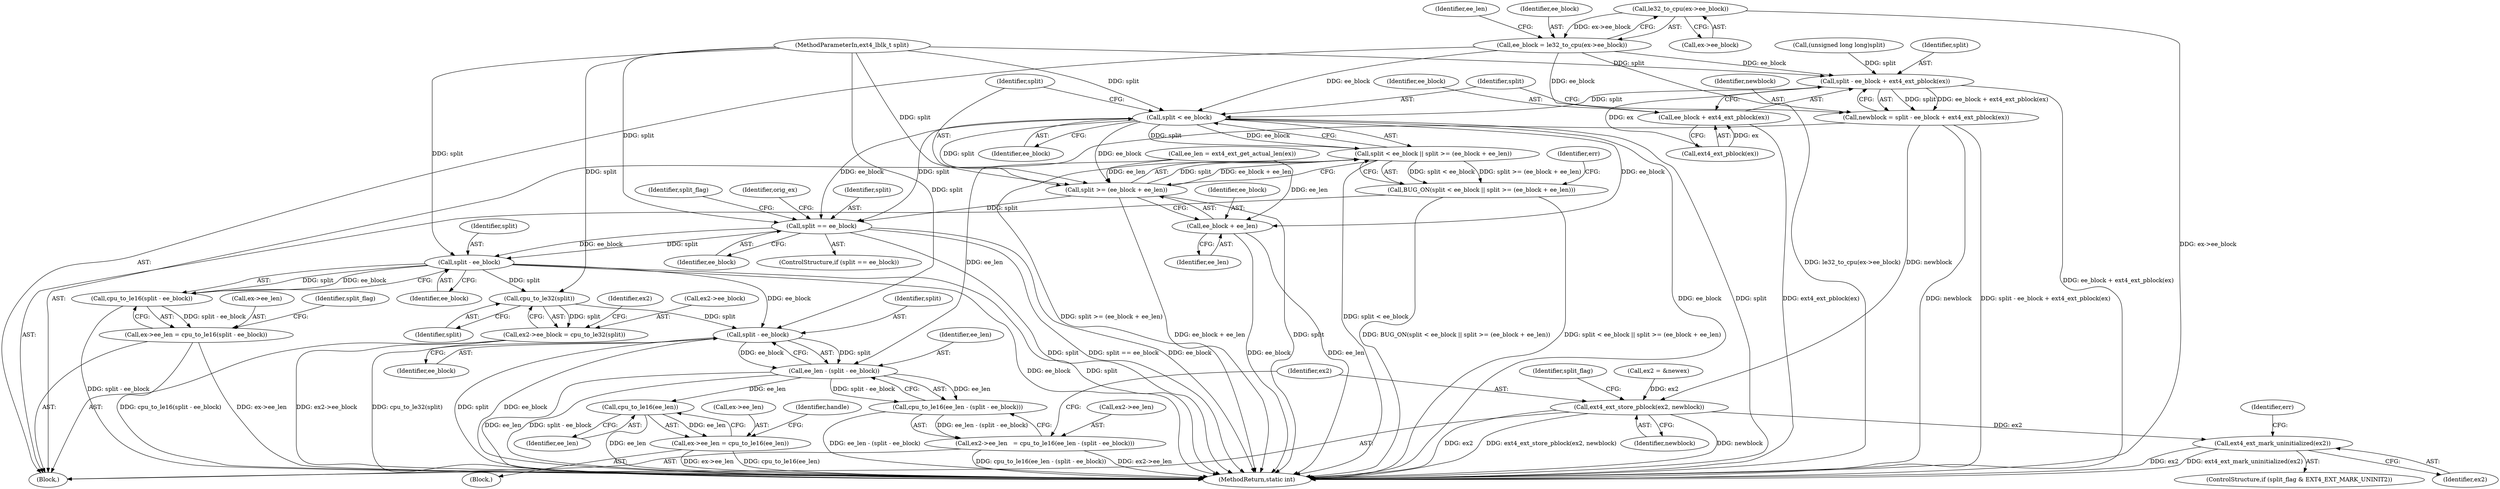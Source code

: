 digraph "0_linux_dee1f973ca341c266229faa5a1a5bb268bed3531_2@pointer" {
"1000151" [label="(Call,le32_to_cpu(ex->ee_block))"];
"1000149" [label="(Call,ee_block = le32_to_cpu(ex->ee_block))"];
"1000161" [label="(Call,split - ee_block + ext4_ext_pblock(ex))"];
"1000159" [label="(Call,newblock = split - ee_block + ext4_ext_pblock(ex))"];
"1000274" [label="(Call,ext4_ext_store_pblock(ex2, newblock))"];
"1000281" [label="(Call,ext4_ext_mark_uninitialized(ex2))"];
"1000169" [label="(Call,split < ee_block)"];
"1000168" [label="(Call,split < ee_block || split >= (ee_block + ee_len))"];
"1000167" [label="(Call,BUG_ON(split < ee_block || split >= (ee_block + ee_len)))"];
"1000172" [label="(Call,split >= (ee_block + ee_len))"];
"1000189" [label="(Call,split == ee_block)"];
"1000234" [label="(Call,split - ee_block)"];
"1000233" [label="(Call,cpu_to_le16(split - ee_block))"];
"1000229" [label="(Call,ex->ee_len = cpu_to_le16(split - ee_block))"];
"1000262" [label="(Call,cpu_to_le32(split))"];
"1000258" [label="(Call,ex2->ee_block = cpu_to_le32(split))"];
"1000271" [label="(Call,split - ee_block)"];
"1000269" [label="(Call,ee_len - (split - ee_block))"];
"1000268" [label="(Call,cpu_to_le16(ee_len - (split - ee_block)))"];
"1000264" [label="(Call,ex2->ee_len   = cpu_to_le16(ee_len - (split - ee_block)))"];
"1000315" [label="(Call,cpu_to_le16(ee_len))"];
"1000311" [label="(Call,ex->ee_len = cpu_to_le16(ee_len))"];
"1000174" [label="(Call,ee_block + ee_len)"];
"1000163" [label="(Call,ee_block + ext4_ext_pblock(ex))"];
"1000258" [label="(Call,ex2->ee_block = cpu_to_le32(split))"];
"1000282" [label="(Identifier,ex2)"];
"1000262" [label="(Call,cpu_to_le32(split))"];
"1000270" [label="(Identifier,ee_len)"];
"1000236" [label="(Identifier,ee_block)"];
"1000276" [label="(Identifier,newblock)"];
"1000233" [label="(Call,cpu_to_le16(split - ee_block))"];
"1000159" [label="(Call,newblock = split - ee_block + ext4_ext_pblock(ex))"];
"1000172" [label="(Call,split >= (ee_block + ee_len))"];
"1000155" [label="(Call,ee_len = ext4_ext_get_actual_len(ex))"];
"1000167" [label="(Call,BUG_ON(split < ee_block || split >= (ee_block + ee_len)))"];
"1000170" [label="(Identifier,split)"];
"1000271" [label="(Call,split - ee_block)"];
"1000190" [label="(Identifier,split)"];
"1000273" [label="(Identifier,ee_block)"];
"1000265" [label="(Call,ex2->ee_len)"];
"1000311" [label="(Call,ex->ee_len = cpu_to_le16(ee_len))"];
"1000312" [label="(Call,ex->ee_len)"];
"1000189" [label="(Call,split == ee_block)"];
"1000315" [label="(Call,cpu_to_le16(ee_len))"];
"1000279" [label="(Identifier,split_flag)"];
"1000171" [label="(Identifier,ee_block)"];
"1000169" [label="(Call,split < ee_block)"];
"1000174" [label="(Call,ee_block + ee_len)"];
"1000318" [label="(Identifier,handle)"];
"1000188" [label="(ControlStructure,if (split == ee_block))"];
"1000151" [label="(Call,le32_to_cpu(ex->ee_block))"];
"1000230" [label="(Call,ex->ee_len)"];
"1000152" [label="(Call,ex->ee_block)"];
"1000168" [label="(Call,split < ee_block || split >= (ee_block + ee_len))"];
"1000269" [label="(Call,ee_len - (split - ee_block))"];
"1000268" [label="(Call,cpu_to_le16(ee_len - (split - ee_block)))"];
"1000275" [label="(Identifier,ex2)"];
"1000132" [label="(Call,(unsigned long long)split)"];
"1000156" [label="(Identifier,ee_len)"];
"1000263" [label="(Identifier,split)"];
"1000149" [label="(Call,ee_block = le32_to_cpu(ex->ee_block))"];
"1000316" [label="(Identifier,ee_len)"];
"1000176" [label="(Identifier,ee_len)"];
"1000163" [label="(Call,ee_block + ext4_ext_pblock(ex))"];
"1000266" [label="(Identifier,ex2)"];
"1000272" [label="(Identifier,split)"];
"1000235" [label="(Identifier,split)"];
"1000175" [label="(Identifier,ee_block)"];
"1000164" [label="(Identifier,ee_block)"];
"1000160" [label="(Identifier,newblock)"];
"1000173" [label="(Identifier,split)"];
"1000259" [label="(Call,ex2->ee_block)"];
"1000254" [label="(Call,ex2 = &newex)"];
"1000165" [label="(Call,ext4_ext_pblock(ex))"];
"1000277" [label="(ControlStructure,if (split_flag & EXT4_EXT_MARK_UNINIT2))"];
"1000359" [label="(MethodReturn,static int)"];
"1000162" [label="(Identifier,split)"];
"1000281" [label="(Call,ext4_ext_mark_uninitialized(ex2))"];
"1000225" [label="(Identifier,orig_ex)"];
"1000284" [label="(Identifier,err)"];
"1000191" [label="(Identifier,ee_block)"];
"1000234" [label="(Call,split - ee_block)"];
"1000178" [label="(Identifier,err)"];
"1000301" [label="(Block,)"];
"1000111" [label="(Block,)"];
"1000150" [label="(Identifier,ee_block)"];
"1000195" [label="(Identifier,split_flag)"];
"1000229" [label="(Call,ex->ee_len = cpu_to_le16(split - ee_block))"];
"1000239" [label="(Identifier,split_flag)"];
"1000108" [label="(MethodParameterIn,ext4_lblk_t split)"];
"1000264" [label="(Call,ex2->ee_len   = cpu_to_le16(ee_len - (split - ee_block)))"];
"1000161" [label="(Call,split - ee_block + ext4_ext_pblock(ex))"];
"1000274" [label="(Call,ext4_ext_store_pblock(ex2, newblock))"];
"1000151" -> "1000149"  [label="AST: "];
"1000151" -> "1000152"  [label="CFG: "];
"1000152" -> "1000151"  [label="AST: "];
"1000149" -> "1000151"  [label="CFG: "];
"1000151" -> "1000359"  [label="DDG: ex->ee_block"];
"1000151" -> "1000149"  [label="DDG: ex->ee_block"];
"1000149" -> "1000111"  [label="AST: "];
"1000150" -> "1000149"  [label="AST: "];
"1000156" -> "1000149"  [label="CFG: "];
"1000149" -> "1000359"  [label="DDG: le32_to_cpu(ex->ee_block)"];
"1000149" -> "1000161"  [label="DDG: ee_block"];
"1000149" -> "1000163"  [label="DDG: ee_block"];
"1000149" -> "1000169"  [label="DDG: ee_block"];
"1000161" -> "1000159"  [label="AST: "];
"1000161" -> "1000163"  [label="CFG: "];
"1000162" -> "1000161"  [label="AST: "];
"1000163" -> "1000161"  [label="AST: "];
"1000159" -> "1000161"  [label="CFG: "];
"1000161" -> "1000359"  [label="DDG: ee_block + ext4_ext_pblock(ex)"];
"1000161" -> "1000159"  [label="DDG: split"];
"1000161" -> "1000159"  [label="DDG: ee_block + ext4_ext_pblock(ex)"];
"1000132" -> "1000161"  [label="DDG: split"];
"1000108" -> "1000161"  [label="DDG: split"];
"1000165" -> "1000161"  [label="DDG: ex"];
"1000161" -> "1000169"  [label="DDG: split"];
"1000159" -> "1000111"  [label="AST: "];
"1000160" -> "1000159"  [label="AST: "];
"1000170" -> "1000159"  [label="CFG: "];
"1000159" -> "1000359"  [label="DDG: newblock"];
"1000159" -> "1000359"  [label="DDG: split - ee_block + ext4_ext_pblock(ex)"];
"1000159" -> "1000274"  [label="DDG: newblock"];
"1000274" -> "1000111"  [label="AST: "];
"1000274" -> "1000276"  [label="CFG: "];
"1000275" -> "1000274"  [label="AST: "];
"1000276" -> "1000274"  [label="AST: "];
"1000279" -> "1000274"  [label="CFG: "];
"1000274" -> "1000359"  [label="DDG: ex2"];
"1000274" -> "1000359"  [label="DDG: ext4_ext_store_pblock(ex2, newblock)"];
"1000274" -> "1000359"  [label="DDG: newblock"];
"1000254" -> "1000274"  [label="DDG: ex2"];
"1000274" -> "1000281"  [label="DDG: ex2"];
"1000281" -> "1000277"  [label="AST: "];
"1000281" -> "1000282"  [label="CFG: "];
"1000282" -> "1000281"  [label="AST: "];
"1000284" -> "1000281"  [label="CFG: "];
"1000281" -> "1000359"  [label="DDG: ex2"];
"1000281" -> "1000359"  [label="DDG: ext4_ext_mark_uninitialized(ex2)"];
"1000169" -> "1000168"  [label="AST: "];
"1000169" -> "1000171"  [label="CFG: "];
"1000170" -> "1000169"  [label="AST: "];
"1000171" -> "1000169"  [label="AST: "];
"1000173" -> "1000169"  [label="CFG: "];
"1000168" -> "1000169"  [label="CFG: "];
"1000169" -> "1000359"  [label="DDG: ee_block"];
"1000169" -> "1000359"  [label="DDG: split"];
"1000169" -> "1000168"  [label="DDG: split"];
"1000169" -> "1000168"  [label="DDG: ee_block"];
"1000108" -> "1000169"  [label="DDG: split"];
"1000169" -> "1000172"  [label="DDG: split"];
"1000169" -> "1000172"  [label="DDG: ee_block"];
"1000169" -> "1000174"  [label="DDG: ee_block"];
"1000169" -> "1000189"  [label="DDG: split"];
"1000169" -> "1000189"  [label="DDG: ee_block"];
"1000168" -> "1000167"  [label="AST: "];
"1000168" -> "1000172"  [label="CFG: "];
"1000172" -> "1000168"  [label="AST: "];
"1000167" -> "1000168"  [label="CFG: "];
"1000168" -> "1000359"  [label="DDG: split >= (ee_block + ee_len)"];
"1000168" -> "1000359"  [label="DDG: split < ee_block"];
"1000168" -> "1000167"  [label="DDG: split < ee_block"];
"1000168" -> "1000167"  [label="DDG: split >= (ee_block + ee_len)"];
"1000172" -> "1000168"  [label="DDG: split"];
"1000172" -> "1000168"  [label="DDG: ee_block + ee_len"];
"1000167" -> "1000111"  [label="AST: "];
"1000178" -> "1000167"  [label="CFG: "];
"1000167" -> "1000359"  [label="DDG: split < ee_block || split >= (ee_block + ee_len)"];
"1000167" -> "1000359"  [label="DDG: BUG_ON(split < ee_block || split >= (ee_block + ee_len))"];
"1000172" -> "1000174"  [label="CFG: "];
"1000173" -> "1000172"  [label="AST: "];
"1000174" -> "1000172"  [label="AST: "];
"1000172" -> "1000359"  [label="DDG: split"];
"1000172" -> "1000359"  [label="DDG: ee_block + ee_len"];
"1000108" -> "1000172"  [label="DDG: split"];
"1000155" -> "1000172"  [label="DDG: ee_len"];
"1000172" -> "1000189"  [label="DDG: split"];
"1000189" -> "1000188"  [label="AST: "];
"1000189" -> "1000191"  [label="CFG: "];
"1000190" -> "1000189"  [label="AST: "];
"1000191" -> "1000189"  [label="AST: "];
"1000195" -> "1000189"  [label="CFG: "];
"1000225" -> "1000189"  [label="CFG: "];
"1000189" -> "1000359"  [label="DDG: split"];
"1000189" -> "1000359"  [label="DDG: split == ee_block"];
"1000189" -> "1000359"  [label="DDG: ee_block"];
"1000108" -> "1000189"  [label="DDG: split"];
"1000189" -> "1000234"  [label="DDG: split"];
"1000189" -> "1000234"  [label="DDG: ee_block"];
"1000234" -> "1000233"  [label="AST: "];
"1000234" -> "1000236"  [label="CFG: "];
"1000235" -> "1000234"  [label="AST: "];
"1000236" -> "1000234"  [label="AST: "];
"1000233" -> "1000234"  [label="CFG: "];
"1000234" -> "1000359"  [label="DDG: ee_block"];
"1000234" -> "1000359"  [label="DDG: split"];
"1000234" -> "1000233"  [label="DDG: split"];
"1000234" -> "1000233"  [label="DDG: ee_block"];
"1000108" -> "1000234"  [label="DDG: split"];
"1000234" -> "1000262"  [label="DDG: split"];
"1000234" -> "1000271"  [label="DDG: ee_block"];
"1000233" -> "1000229"  [label="AST: "];
"1000229" -> "1000233"  [label="CFG: "];
"1000233" -> "1000359"  [label="DDG: split - ee_block"];
"1000233" -> "1000229"  [label="DDG: split - ee_block"];
"1000229" -> "1000111"  [label="AST: "];
"1000230" -> "1000229"  [label="AST: "];
"1000239" -> "1000229"  [label="CFG: "];
"1000229" -> "1000359"  [label="DDG: cpu_to_le16(split - ee_block)"];
"1000229" -> "1000359"  [label="DDG: ex->ee_len"];
"1000262" -> "1000258"  [label="AST: "];
"1000262" -> "1000263"  [label="CFG: "];
"1000263" -> "1000262"  [label="AST: "];
"1000258" -> "1000262"  [label="CFG: "];
"1000262" -> "1000258"  [label="DDG: split"];
"1000108" -> "1000262"  [label="DDG: split"];
"1000262" -> "1000271"  [label="DDG: split"];
"1000258" -> "1000111"  [label="AST: "];
"1000259" -> "1000258"  [label="AST: "];
"1000266" -> "1000258"  [label="CFG: "];
"1000258" -> "1000359"  [label="DDG: ex2->ee_block"];
"1000258" -> "1000359"  [label="DDG: cpu_to_le32(split)"];
"1000271" -> "1000269"  [label="AST: "];
"1000271" -> "1000273"  [label="CFG: "];
"1000272" -> "1000271"  [label="AST: "];
"1000273" -> "1000271"  [label="AST: "];
"1000269" -> "1000271"  [label="CFG: "];
"1000271" -> "1000359"  [label="DDG: ee_block"];
"1000271" -> "1000359"  [label="DDG: split"];
"1000271" -> "1000269"  [label="DDG: split"];
"1000271" -> "1000269"  [label="DDG: ee_block"];
"1000108" -> "1000271"  [label="DDG: split"];
"1000269" -> "1000268"  [label="AST: "];
"1000270" -> "1000269"  [label="AST: "];
"1000268" -> "1000269"  [label="CFG: "];
"1000269" -> "1000359"  [label="DDG: ee_len"];
"1000269" -> "1000359"  [label="DDG: split - ee_block"];
"1000269" -> "1000268"  [label="DDG: ee_len"];
"1000269" -> "1000268"  [label="DDG: split - ee_block"];
"1000155" -> "1000269"  [label="DDG: ee_len"];
"1000269" -> "1000315"  [label="DDG: ee_len"];
"1000268" -> "1000264"  [label="AST: "];
"1000264" -> "1000268"  [label="CFG: "];
"1000268" -> "1000359"  [label="DDG: ee_len - (split - ee_block)"];
"1000268" -> "1000264"  [label="DDG: ee_len - (split - ee_block)"];
"1000264" -> "1000111"  [label="AST: "];
"1000265" -> "1000264"  [label="AST: "];
"1000275" -> "1000264"  [label="CFG: "];
"1000264" -> "1000359"  [label="DDG: ex2->ee_len"];
"1000264" -> "1000359"  [label="DDG: cpu_to_le16(ee_len - (split - ee_block))"];
"1000315" -> "1000311"  [label="AST: "];
"1000315" -> "1000316"  [label="CFG: "];
"1000316" -> "1000315"  [label="AST: "];
"1000311" -> "1000315"  [label="CFG: "];
"1000315" -> "1000359"  [label="DDG: ee_len"];
"1000315" -> "1000311"  [label="DDG: ee_len"];
"1000311" -> "1000301"  [label="AST: "];
"1000312" -> "1000311"  [label="AST: "];
"1000318" -> "1000311"  [label="CFG: "];
"1000311" -> "1000359"  [label="DDG: ex->ee_len"];
"1000311" -> "1000359"  [label="DDG: cpu_to_le16(ee_len)"];
"1000174" -> "1000176"  [label="CFG: "];
"1000175" -> "1000174"  [label="AST: "];
"1000176" -> "1000174"  [label="AST: "];
"1000174" -> "1000359"  [label="DDG: ee_len"];
"1000174" -> "1000359"  [label="DDG: ee_block"];
"1000155" -> "1000174"  [label="DDG: ee_len"];
"1000163" -> "1000165"  [label="CFG: "];
"1000164" -> "1000163"  [label="AST: "];
"1000165" -> "1000163"  [label="AST: "];
"1000163" -> "1000359"  [label="DDG: ext4_ext_pblock(ex)"];
"1000165" -> "1000163"  [label="DDG: ex"];
}

